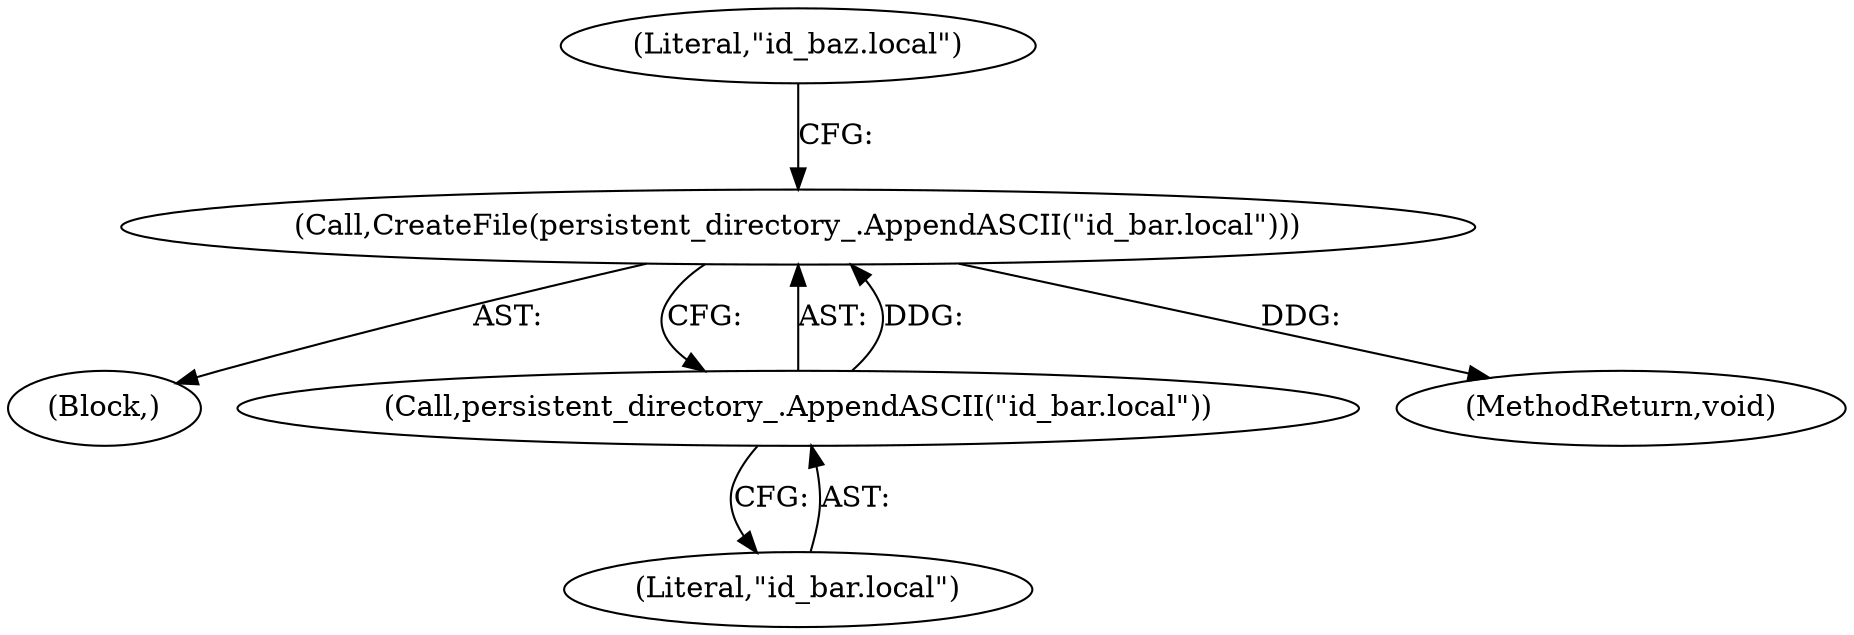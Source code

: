 digraph "1_Chrome_baef1ffd73db183ca50c854e1779ed7f6e5100a8_10@del" {
"1000105" [label="(Call,CreateFile(persistent_directory_.AppendASCII(\"id_bar.local\")))"];
"1000106" [label="(Call,persistent_directory_.AppendASCII(\"id_bar.local\"))"];
"1000105" [label="(Call,CreateFile(persistent_directory_.AppendASCII(\"id_bar.local\")))"];
"1000101" [label="(Block,)"];
"1000110" [label="(Literal,\"id_baz.local\")"];
"1000106" [label="(Call,persistent_directory_.AppendASCII(\"id_bar.local\"))"];
"1000107" [label="(Literal,\"id_bar.local\")"];
"1000163" [label="(MethodReturn,void)"];
"1000105" -> "1000101"  [label="AST: "];
"1000105" -> "1000106"  [label="CFG: "];
"1000106" -> "1000105"  [label="AST: "];
"1000110" -> "1000105"  [label="CFG: "];
"1000105" -> "1000163"  [label="DDG: "];
"1000106" -> "1000105"  [label="DDG: "];
"1000106" -> "1000107"  [label="CFG: "];
"1000107" -> "1000106"  [label="AST: "];
}

